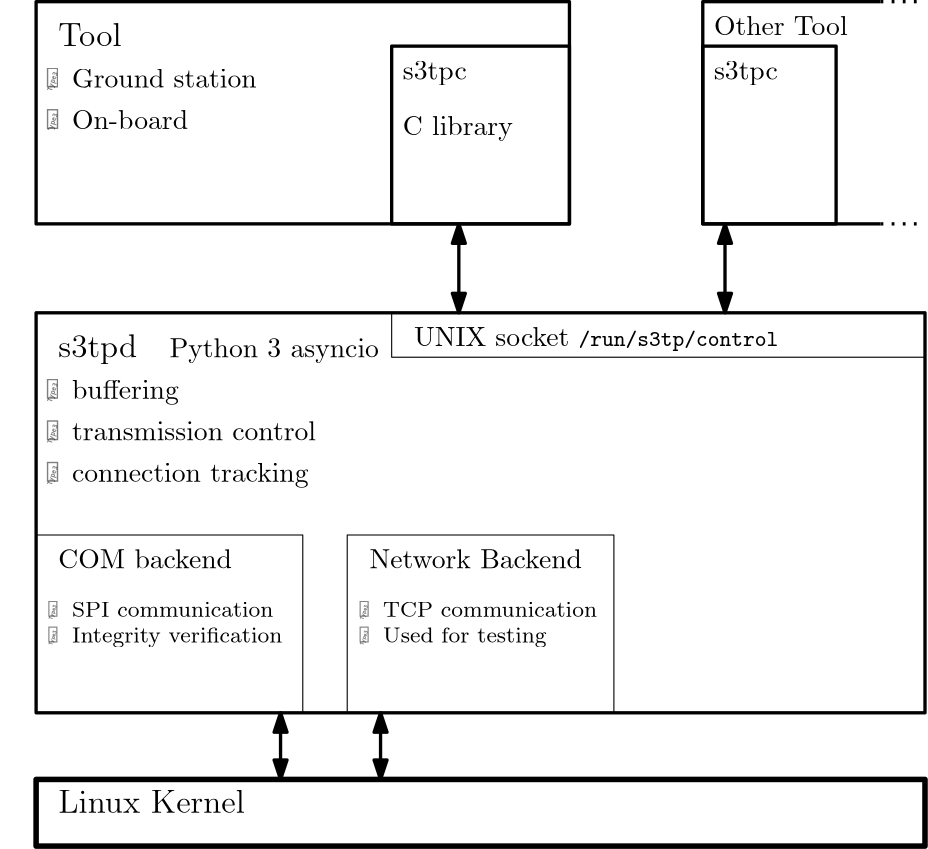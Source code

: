 <?xml version="1.0"?>
<!DOCTYPE ipe SYSTEM "ipe.dtd">
<ipe version="70005" creator="Ipe 7.1.3">
<info created="D:20160504211041" modified="D:20160504234427" title="s3tp" author="Jonas Jelten" subject="s3tp overview"/>
<preamble>\let\tempone\itemize
\let\temptwo\enditemize
\renewenvironment{itemize}{\tempone\addtolength{\itemsep}{-0.5em}}{\temptwo}

</preamble>
<ipestyle name="basic">
<symbol name="arrow/arc(spx)">
<path stroke="sym-stroke" fill="sym-stroke" pen="sym-pen">
0 0 m
-1 0.333 l
-1 -0.333 l
h
</path>
</symbol>
<symbol name="arrow/farc(spx)">
<path stroke="sym-stroke" fill="white" pen="sym-pen">
0 0 m
-1 0.333 l
-1 -0.333 l
h
</path>
</symbol>
<symbol name="mark/circle(sx)" transformations="translations">
<path fill="sym-stroke">
0.6 0 0 0.6 0 0 e
0.4 0 0 0.4 0 0 e
</path>
</symbol>
<symbol name="mark/disk(sx)" transformations="translations">
<path fill="sym-stroke">
0.6 0 0 0.6 0 0 e
</path>
</symbol>
<symbol name="mark/fdisk(sfx)" transformations="translations">
<group>
<path fill="sym-fill">
0.5 0 0 0.5 0 0 e
</path>
<path fill="sym-stroke" fillrule="eofill">
0.6 0 0 0.6 0 0 e
0.4 0 0 0.4 0 0 e
</path>
</group>
</symbol>
<symbol name="mark/box(sx)" transformations="translations">
<path fill="sym-stroke" fillrule="eofill">
-0.6 -0.6 m
0.6 -0.6 l
0.6 0.6 l
-0.6 0.6 l
h
-0.4 -0.4 m
0.4 -0.4 l
0.4 0.4 l
-0.4 0.4 l
h
</path>
</symbol>
<symbol name="mark/square(sx)" transformations="translations">
<path fill="sym-stroke">
-0.6 -0.6 m
0.6 -0.6 l
0.6 0.6 l
-0.6 0.6 l
h
</path>
</symbol>
<symbol name="mark/fsquare(sfx)" transformations="translations">
<group>
<path fill="sym-fill">
-0.5 -0.5 m
0.5 -0.5 l
0.5 0.5 l
-0.5 0.5 l
h
</path>
<path fill="sym-stroke" fillrule="eofill">
-0.6 -0.6 m
0.6 -0.6 l
0.6 0.6 l
-0.6 0.6 l
h
-0.4 -0.4 m
0.4 -0.4 l
0.4 0.4 l
-0.4 0.4 l
h
</path>
</group>
</symbol>
<symbol name="mark/cross(sx)" transformations="translations">
<group>
<path fill="sym-stroke">
-0.43 -0.57 m
0.57 0.43 l
0.43 0.57 l
-0.57 -0.43 l
h
</path>
<path fill="sym-stroke">
-0.43 0.57 m
0.57 -0.43 l
0.43 -0.57 l
-0.57 0.43 l
h
</path>
</group>
</symbol>
<symbol name="arrow/fnormal(spx)">
<path stroke="sym-stroke" fill="white" pen="sym-pen">
0 0 m
-1 0.333 l
-1 -0.333 l
h
</path>
</symbol>
<symbol name="arrow/pointed(spx)">
<path stroke="sym-stroke" fill="sym-stroke" pen="sym-pen">
0 0 m
-1 0.333 l
-0.8 0 l
-1 -0.333 l
h
</path>
</symbol>
<symbol name="arrow/fpointed(spx)">
<path stroke="sym-stroke" fill="white" pen="sym-pen">
0 0 m
-1 0.333 l
-0.8 0 l
-1 -0.333 l
h
</path>
</symbol>
<symbol name="arrow/linear(spx)">
<path stroke="sym-stroke" pen="sym-pen">
-1 0.333 m
0 0 l
-1 -0.333 l
</path>
</symbol>
<symbol name="arrow/fdouble(spx)">
<path stroke="sym-stroke" fill="white" pen="sym-pen">
0 0 m
-1 0.333 l
-1 -0.333 l
h
-1 0 m
-2 0.333 l
-2 -0.333 l
h
</path>
</symbol>
<symbol name="arrow/double(spx)">
<path stroke="sym-stroke" fill="sym-stroke" pen="sym-pen">
0 0 m
-1 0.333 l
-1 -0.333 l
h
-1 0 m
-2 0.333 l
-2 -0.333 l
h
</path>
</symbol>
<pen name="heavier" value="0.8"/>
<pen name="fat" value="1.2"/>
<pen name="ultrafat" value="2"/>
<symbolsize name="large" value="5"/>
<symbolsize name="small" value="2"/>
<symbolsize name="tiny" value="1.1"/>
<arrowsize name="large" value="10"/>
<arrowsize name="small" value="5"/>
<arrowsize name="tiny" value="3"/>
<color name="red" value="1 0 0"/>
<color name="green" value="0 1 0"/>
<color name="blue" value="0 0 1"/>
<color name="yellow" value="1 1 0"/>
<color name="orange" value="1 0.647 0"/>
<color name="gold" value="1 0.843 0"/>
<color name="purple" value="0.627 0.125 0.941"/>
<color name="gray" value="0.745"/>
<color name="brown" value="0.647 0.165 0.165"/>
<color name="navy" value="0 0 0.502"/>
<color name="pink" value="1 0.753 0.796"/>
<color name="seagreen" value="0.18 0.545 0.341"/>
<color name="turquoise" value="0.251 0.878 0.816"/>
<color name="violet" value="0.933 0.51 0.933"/>
<color name="darkblue" value="0 0 0.545"/>
<color name="darkcyan" value="0 0.545 0.545"/>
<color name="darkgray" value="0.663"/>
<color name="darkgreen" value="0 0.392 0"/>
<color name="darkmagenta" value="0.545 0 0.545"/>
<color name="darkorange" value="1 0.549 0"/>
<color name="darkred" value="0.545 0 0"/>
<color name="lightblue" value="0.678 0.847 0.902"/>
<color name="lightcyan" value="0.878 1 1"/>
<color name="lightgray" value="0.827"/>
<color name="lightgreen" value="0.565 0.933 0.565"/>
<color name="lightyellow" value="1 1 0.878"/>
<dashstyle name="dashed" value="[4] 0"/>
<dashstyle name="dotted" value="[1 3] 0"/>
<dashstyle name="dash dotted" value="[4 2 1 2] 0"/>
<dashstyle name="dash dot dotted" value="[4 2 1 2 1 2] 0"/>
<textsize name="large" value="\large"/>
<textsize name="Large" value="\Large"/>
<textsize name="LARGE" value="\LARGE"/>
<textsize name="huge" value="\huge"/>
<textsize name="Huge" value="\Huge"/>
<textsize name="small" value="\small"/>
<textsize name="footnote" value="\footnotesize"/>
<textsize name="tiny" value="\tiny"/>
<textstyle name="center" begin="\begin{center}" end="\end{center}"/>
<textstyle name="itemize" begin="\begin{itemize}" end="\end{itemize}"/>
<textstyle name="item" begin="\begin{itemize}\item{}" end="\end{itemize}"/>
<gridsize name="4 pts" value="4"/>
<gridsize name="8 pts (~3 mm)" value="8"/>
<gridsize name="16 pts (~6 mm)" value="16"/>
<gridsize name="32 pts (~12 mm)" value="32"/>
<gridsize name="10 pts (~3.5 mm)" value="10"/>
<gridsize name="20 pts (~7 mm)" value="20"/>
<gridsize name="14 pts (~5 mm)" value="14"/>
<gridsize name="28 pts (~10 mm)" value="28"/>
<gridsize name="56 pts (~20 mm)" value="56"/>
<anglesize name="90 deg" value="90"/>
<anglesize name="60 deg" value="60"/>
<anglesize name="45 deg" value="45"/>
<anglesize name="30 deg" value="30"/>
<anglesize name="22.5 deg" value="22.5"/>
<tiling name="falling" angle="-60" step="4" width="1"/>
<tiling name="rising" angle="30" step="4" width="1"/>
</ipestyle>
<page>
<layer name="alpha"/>
<view layers="alpha" active="alpha"/>
<path layer="alpha" matrix="1 0 0 2.25 0 -720" stroke="black" pen="fat">
128 576 m
128 512 l
448 512 l
448 576 l
h
</path>
<path matrix="0.5 0 0 2 32 -432" stroke="black">
192 464 m
192 432 l
384 432 l
384 464 l
h
</path>
<path matrix="1 0 0 0.625 0 208" stroke="black" pen="fat">
128 768 m
128 640 l
320 640 l
320 768 l
h
</path>
<path matrix="1 0 0 1 0 -32" stroke="black" pen="fat">
256 704 m
256 640 l
320 640 l
320 704 l
h
</path>
<path matrix="1 0 0 0.5 0 288" stroke="black" pen="fat" arrow="normal/normal" rarrow="normal/normal">
280.181 576 m
280.181 640 l
</path>
<text matrix="1 0 0 1 -24 -28" transformations="translations" pos="288 592" stroke="black" type="label" width="131.259" height="6.92" depth="1.77" valign="baseline">UNIX socket \texttt{\footnotesize /run/s3tp/control}</text>
<path matrix="1.5 0 0 1 -128 -0" stroke="black">
256 560 m
256 576 l
384 576 l
384 560 l
h
</path>
<text matrix="1 0 0 1 4 -4" transformations="translations" pos="132 564" stroke="black" type="label" width="28.354" height="8.307" depth="2.32" valign="baseline" size="large">s3tpd</text>
<text matrix="1 0 0 1 0 -32" transformations="translations" pos="260 692" stroke="black" type="label" width="23.025" height="6.428" depth="1.93" valign="baseline">s3tpc</text>
<text matrix="1 0 0 1 4 -84" transformations="translations" pos="132 756" stroke="black" type="label" width="22.762" height="8.302" depth="0" valign="baseline" size="large">Tool</text>
<path matrix="1 0 0 0.625 0 208" stroke="black" pen="fat">
432 640 m
368 640 l
368 768 l
432 768 l
</path>
<path matrix="1 0 0 1 0 -32" stroke="black" dash="dotted" pen="fat">
432 640 m
448 640 l
448 640 l
</path>
<path matrix="1 0 0 1 0 -80" stroke="black" dash="dotted" pen="fat">
432 768 m
448 768 l
</path>
<text matrix="1 0 0 1 0 -80" transformations="translations" pos="372 756" stroke="black" type="label" width="48.181" height="6.918" depth="0" valign="baseline">Other Tool</text>
<path matrix="1 0 0 1 0 -32" stroke="black" pen="fat">
368 704 m
368 640 l
416 640 l
416 704 l
h
</path>
<text matrix="1 0 0 1 0 -32" transformations="translations" pos="372 692" stroke="black" type="label" width="23.025" height="6.428" depth="1.93" valign="baseline">s3tpc</text>
<text matrix="1 0 0 1 0 -32" transformations="translations" pos="260 672" stroke="black" type="label" width="39.629" height="6.926" depth="1.93" valign="baseline">C library</text>
<path matrix="1 0 0 0.5 0 288" stroke="black" pen="fat" arrow="normal/normal" rarrow="normal/normal">
376 640 m
376 576 l
</path>
<text matrix="1 0 0 1 -56 -4" transformations="translations" pos="172 556" stroke="black" type="minipage" width="192" height="23.839" depth="18.89" valign="top">\begin{itemize}
\item buffering
\item transmission control
\item connection tracking
\end{itemize}</text>
<text matrix="1 0 0 1 4 0" transformations="translations" pos="132 484" stroke="black" type="label" width="62.543" height="6.918" depth="0" valign="baseline">COM backend</text>
<text matrix="1 0 0 1 20 0" transformations="translations" pos="228 484" stroke="black" type="label" width="76.546" height="6.918" depth="0" valign="baseline">Network Backend</text>
<path stroke="black" pen="ultrafat">
128 408 m
128 384 l
448 384 l
448 408 l
h
</path>
<path matrix="1.2 0 0 1 -28.8 0" stroke="black">
224 496 m
224 432 l
304 432 l
304 496 l
h
</path>
<text matrix="1 0 0 1 4 0" transformations="translations" pos="132 396" stroke="black" type="label" width="67.141" height="8.302" depth="0" valign="baseline" size="large">Linux Kernel</text>
<text matrix="1 0 0 1 -192 32" transformations="translations" pos="368 528" stroke="black" type="label" width="75.467" height="6.926" depth="1.93" valign="baseline">Python 3 asyncio</text>
<text matrix="4.10426 0 0 1.33333 -425.762 -162.667" transformations="translations" pos="132 476" stroke="black" type="minipage" width="108" height="11.594" depth="6.61" valign="top" size="footnote">\begin{itemize}
\item SPI communication
\item Integrity verification
\end{itemize}</text>
<text matrix="4.10426 0 0 1.33333 -313.762 -162.665" transformations="translations" pos="132 476" stroke="black" type="minipage" width="104" height="11.594" depth="6.61" valign="top" size="footnote">\begin{itemize}
\item TCP communication
\item Used for testing
\end{itemize}</text>
<path stroke="black" pen="fat" arrow="normal/normal" rarrow="normal/normal">
216 432 m
216 408 l
</path>
<path stroke="black" pen="fat" arrow="normal/normal" rarrow="normal/normal">
252 432 m
252 408 l
</path>
<text transformations="translations" pos="116 664" stroke="black" type="minipage" width="136" height="15.408" depth="10.44" valign="top">\begin{itemize}
\item Ground station
\item On-board
\end{itemize}</text>
</page>
</ipe>
